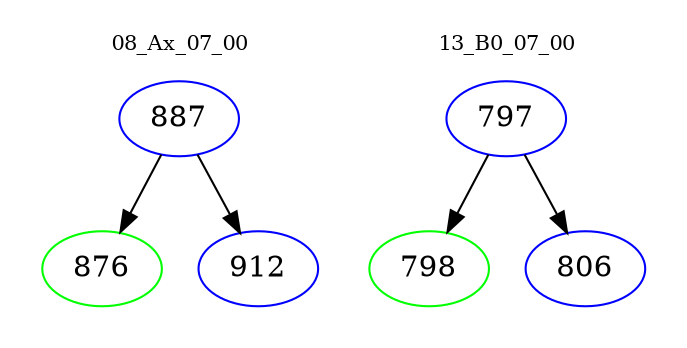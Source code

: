 digraph{
subgraph cluster_0 {
color = white
label = "08_Ax_07_00";
fontsize=10;
T0_887 [label="887", color="blue"]
T0_887 -> T0_876 [color="black"]
T0_876 [label="876", color="green"]
T0_887 -> T0_912 [color="black"]
T0_912 [label="912", color="blue"]
}
subgraph cluster_1 {
color = white
label = "13_B0_07_00";
fontsize=10;
T1_797 [label="797", color="blue"]
T1_797 -> T1_798 [color="black"]
T1_798 [label="798", color="green"]
T1_797 -> T1_806 [color="black"]
T1_806 [label="806", color="blue"]
}
}
